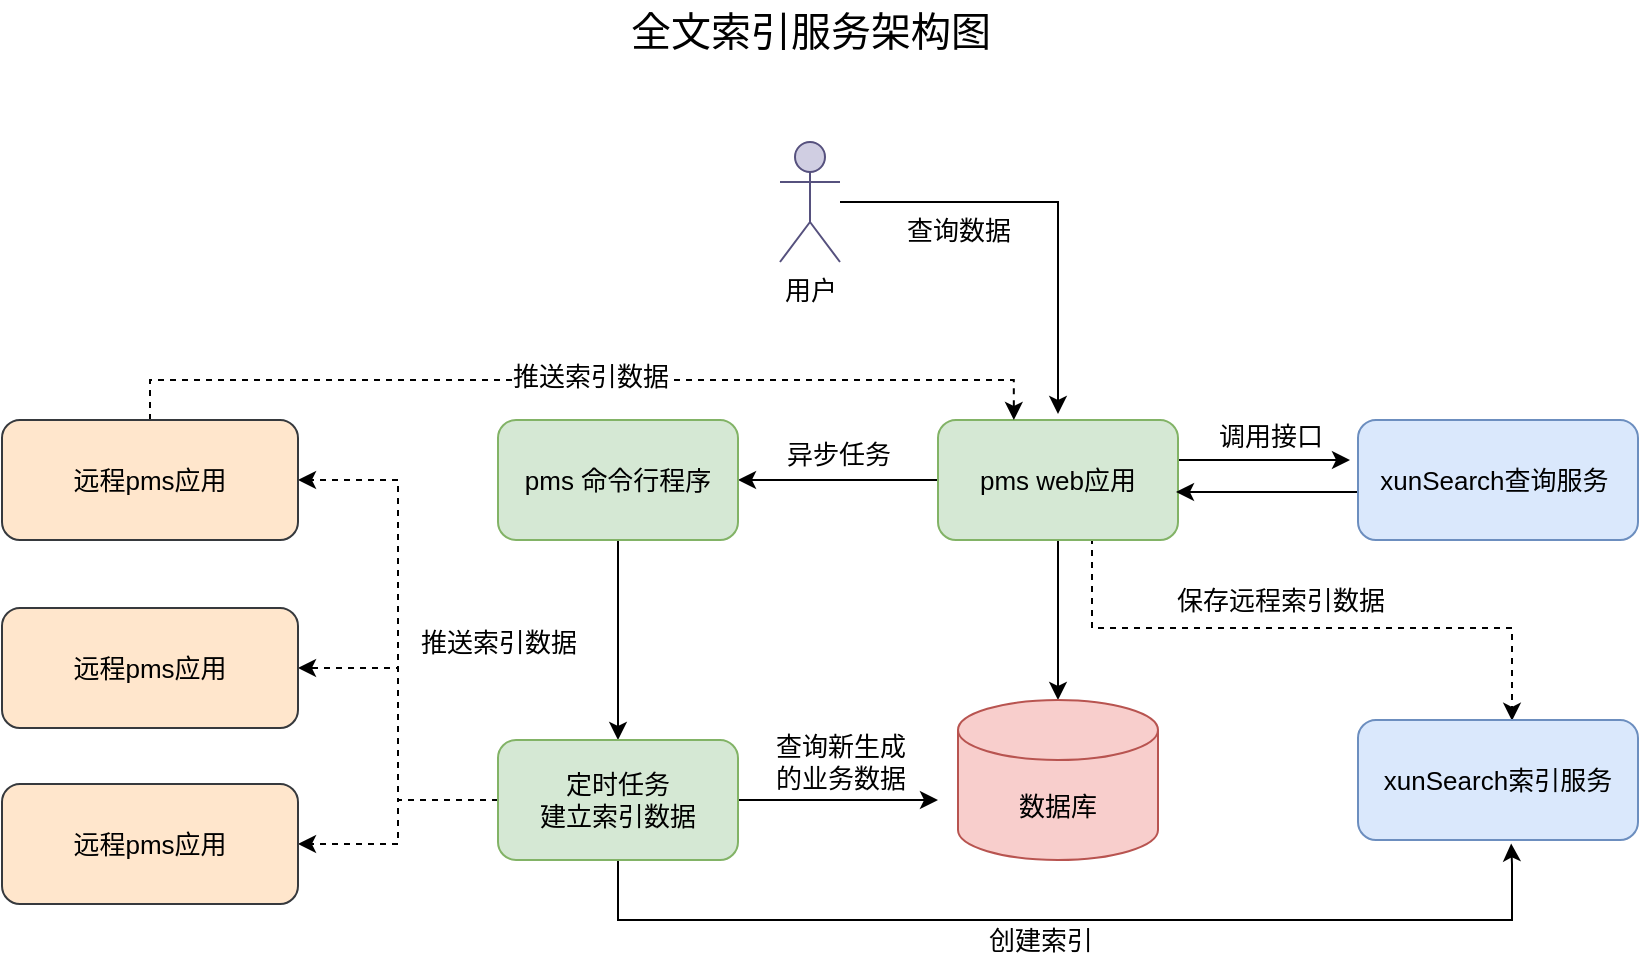 <mxfile version="17.1.3" type="github">
  <diagram id="IxEaBiBY9RQ0BZ5e8lzB" name="Page-1">
    <mxGraphModel dx="1943" dy="926" grid="0" gridSize="10" guides="1" tooltips="1" connect="1" arrows="1" fold="1" page="0" pageScale="1" pageWidth="827" pageHeight="1169" math="0" shadow="0">
      <root>
        <mxCell id="0" />
        <mxCell id="1" parent="0" />
        <mxCell id="cor3wmo5FigD4dXmAoRj-5" style="edgeStyle=orthogonalEdgeStyle;rounded=0;orthogonalLoop=1;jettySize=auto;html=1;entryX=0.5;entryY=0;entryDx=0;entryDy=0;fontSize=13;" edge="1" parent="1" source="cor3wmo5FigD4dXmAoRj-1">
          <mxGeometry relative="1" as="geometry">
            <mxPoint x="230" y="160" as="sourcePoint" />
            <mxPoint x="230" y="207" as="targetPoint" />
            <Array as="points">
              <mxPoint x="230" y="101" />
            </Array>
          </mxGeometry>
        </mxCell>
        <mxCell id="cor3wmo5FigD4dXmAoRj-22" value="查询数据" style="edgeLabel;html=1;align=center;verticalAlign=middle;resizable=0;points=[];fontSize=13;" vertex="1" connectable="0" parent="cor3wmo5FigD4dXmAoRj-5">
          <mxGeometry relative="1" as="geometry">
            <mxPoint x="-49" y="14" as="offset" />
          </mxGeometry>
        </mxCell>
        <mxCell id="cor3wmo5FigD4dXmAoRj-1" value="用户" style="shape=umlActor;verticalLabelPosition=bottom;verticalAlign=top;html=1;outlineConnect=0;fillColor=#d0cee2;strokeColor=#56517e;fontSize=13;" vertex="1" parent="1">
          <mxGeometry x="91" y="71" width="30" height="60" as="geometry" />
        </mxCell>
        <mxCell id="cor3wmo5FigD4dXmAoRj-6" style="edgeStyle=orthogonalEdgeStyle;rounded=0;orthogonalLoop=1;jettySize=auto;html=1;exitX=1;exitY=0.25;exitDx=0;exitDy=0;fontSize=13;" edge="1" parent="1">
          <mxGeometry relative="1" as="geometry">
            <mxPoint x="270" y="230" as="sourcePoint" />
            <mxPoint x="376" y="230" as="targetPoint" />
          </mxGeometry>
        </mxCell>
        <mxCell id="cor3wmo5FigD4dXmAoRj-37" value="调用接口" style="edgeLabel;html=1;align=center;verticalAlign=middle;resizable=0;points=[];fontSize=13;" vertex="1" connectable="0" parent="cor3wmo5FigD4dXmAoRj-6">
          <mxGeometry x="0.178" y="3" relative="1" as="geometry">
            <mxPoint x="3" y="-9" as="offset" />
          </mxGeometry>
        </mxCell>
        <mxCell id="cor3wmo5FigD4dXmAoRj-10" style="edgeStyle=orthogonalEdgeStyle;rounded=0;orthogonalLoop=1;jettySize=auto;html=1;exitX=0.5;exitY=1;exitDx=0;exitDy=0;fontSize=13;" edge="1" parent="1" source="cor3wmo5FigD4dXmAoRj-2" target="cor3wmo5FigD4dXmAoRj-8">
          <mxGeometry relative="1" as="geometry" />
        </mxCell>
        <mxCell id="cor3wmo5FigD4dXmAoRj-18" style="edgeStyle=orthogonalEdgeStyle;rounded=0;orthogonalLoop=1;jettySize=auto;html=1;entryX=1;entryY=0.5;entryDx=0;entryDy=0;fontSize=13;" edge="1" parent="1" source="cor3wmo5FigD4dXmAoRj-2" target="cor3wmo5FigD4dXmAoRj-9">
          <mxGeometry relative="1" as="geometry">
            <mxPoint x="80" y="240" as="targetPoint" />
          </mxGeometry>
        </mxCell>
        <mxCell id="cor3wmo5FigD4dXmAoRj-19" value="异步任务" style="edgeLabel;html=1;align=center;verticalAlign=middle;resizable=0;points=[];fontSize=13;" vertex="1" connectable="0" parent="cor3wmo5FigD4dXmAoRj-18">
          <mxGeometry x="0.005" relative="1" as="geometry">
            <mxPoint y="-13" as="offset" />
          </mxGeometry>
        </mxCell>
        <mxCell id="cor3wmo5FigD4dXmAoRj-36" value="保存远程索引数据" style="edgeStyle=orthogonalEdgeStyle;rounded=0;orthogonalLoop=1;jettySize=auto;html=1;exitX=0.75;exitY=1;exitDx=0;exitDy=0;dashed=1;fontSize=13;entryX=0.557;entryY=0.006;entryDx=0;entryDy=0;entryPerimeter=0;" edge="1" parent="1" source="cor3wmo5FigD4dXmAoRj-2" target="cor3wmo5FigD4dXmAoRj-4">
          <mxGeometry x="-0.044" y="14" relative="1" as="geometry">
            <mxPoint x="433.444" y="357.778" as="targetPoint" />
            <Array as="points">
              <mxPoint x="247" y="270" />
              <mxPoint x="247" y="314" />
              <mxPoint x="457" y="314" />
              <mxPoint x="457" y="360" />
            </Array>
            <mxPoint as="offset" />
          </mxGeometry>
        </mxCell>
        <mxCell id="cor3wmo5FigD4dXmAoRj-2" value="pms web应用" style="rounded=1;whiteSpace=wrap;html=1;fillColor=#d5e8d4;strokeColor=#82b366;glass=0;sketch=0;shadow=0;fontSize=13;" vertex="1" parent="1">
          <mxGeometry x="170" y="210" width="120" height="60" as="geometry" />
        </mxCell>
        <mxCell id="cor3wmo5FigD4dXmAoRj-7" style="edgeStyle=orthogonalEdgeStyle;rounded=0;orthogonalLoop=1;jettySize=auto;html=1;exitX=0;exitY=0.75;exitDx=0;exitDy=0;fontSize=13;" edge="1" parent="1" source="cor3wmo5FigD4dXmAoRj-3">
          <mxGeometry relative="1" as="geometry">
            <mxPoint x="289" y="246" as="targetPoint" />
            <Array as="points">
              <mxPoint x="380" y="246" />
              <mxPoint x="290" y="246" />
            </Array>
          </mxGeometry>
        </mxCell>
        <mxCell id="cor3wmo5FigD4dXmAoRj-3" value="xunSearch查询服务&amp;nbsp;" style="rounded=1;whiteSpace=wrap;html=1;fillColor=#dae8fc;strokeColor=#6c8ebf;glass=0;sketch=0;shadow=0;fontSize=13;" vertex="1" parent="1">
          <mxGeometry x="380" y="210" width="140" height="60" as="geometry" />
        </mxCell>
        <mxCell id="cor3wmo5FigD4dXmAoRj-4" value="xunSearch索引服务" style="rounded=1;whiteSpace=wrap;html=1;fillColor=#dae8fc;strokeColor=#6c8ebf;glass=0;sketch=0;shadow=0;fontSize=13;" vertex="1" parent="1">
          <mxGeometry x="380" y="360" width="140" height="60" as="geometry" />
        </mxCell>
        <mxCell id="cor3wmo5FigD4dXmAoRj-8" value="数据库" style="shape=cylinder3;whiteSpace=wrap;html=1;boundedLbl=1;backgroundOutline=1;size=15;fillColor=#f8cecc;strokeColor=#b85450;fontSize=13;" vertex="1" parent="1">
          <mxGeometry x="180" y="350" width="100" height="80" as="geometry" />
        </mxCell>
        <mxCell id="cor3wmo5FigD4dXmAoRj-12" style="edgeStyle=orthogonalEdgeStyle;rounded=0;orthogonalLoop=1;jettySize=auto;html=1;entryX=0.5;entryY=0;entryDx=0;entryDy=0;fontSize=13;" edge="1" parent="1" source="cor3wmo5FigD4dXmAoRj-9" target="cor3wmo5FigD4dXmAoRj-11">
          <mxGeometry relative="1" as="geometry" />
        </mxCell>
        <mxCell id="cor3wmo5FigD4dXmAoRj-9" value="pms 命令行程序" style="rounded=1;whiteSpace=wrap;html=1;fillColor=#d5e8d4;strokeColor=#82b366;glass=0;sketch=0;shadow=0;fontSize=13;" vertex="1" parent="1">
          <mxGeometry x="-50" y="210" width="120" height="60" as="geometry" />
        </mxCell>
        <mxCell id="cor3wmo5FigD4dXmAoRj-14" style="edgeStyle=orthogonalEdgeStyle;rounded=0;orthogonalLoop=1;jettySize=auto;html=1;fontSize=13;entryX=0.547;entryY=1.029;entryDx=0;entryDy=0;entryPerimeter=0;" edge="1" parent="1" source="cor3wmo5FigD4dXmAoRj-11" target="cor3wmo5FigD4dXmAoRj-4">
          <mxGeometry relative="1" as="geometry">
            <mxPoint x="430" y="420" as="targetPoint" />
            <Array as="points">
              <mxPoint x="10" y="460" />
              <mxPoint x="457" y="460" />
              <mxPoint x="457" y="432" />
              <mxPoint x="457" y="432" />
            </Array>
          </mxGeometry>
        </mxCell>
        <mxCell id="cor3wmo5FigD4dXmAoRj-17" value="创建索引" style="edgeLabel;html=1;align=center;verticalAlign=middle;resizable=0;points=[];fontSize=13;" vertex="1" connectable="0" parent="cor3wmo5FigD4dXmAoRj-14">
          <mxGeometry x="-0.17" y="-2" relative="1" as="geometry">
            <mxPoint x="27" y="8" as="offset" />
          </mxGeometry>
        </mxCell>
        <mxCell id="cor3wmo5FigD4dXmAoRj-15" style="edgeStyle=orthogonalEdgeStyle;rounded=0;orthogonalLoop=1;jettySize=auto;html=1;fontSize=13;" edge="1" parent="1" source="cor3wmo5FigD4dXmAoRj-11">
          <mxGeometry relative="1" as="geometry">
            <mxPoint x="170" y="400" as="targetPoint" />
          </mxGeometry>
        </mxCell>
        <mxCell id="cor3wmo5FigD4dXmAoRj-16" value="查询新生成&lt;br style=&quot;font-size: 13px;&quot;&gt;的业务数据" style="edgeLabel;html=1;align=center;verticalAlign=middle;resizable=0;points=[];fontSize=13;" vertex="1" connectable="0" parent="cor3wmo5FigD4dXmAoRj-15">
          <mxGeometry x="0.02" y="1" relative="1" as="geometry">
            <mxPoint y="-19" as="offset" />
          </mxGeometry>
        </mxCell>
        <mxCell id="cor3wmo5FigD4dXmAoRj-29" style="edgeStyle=orthogonalEdgeStyle;rounded=0;orthogonalLoop=1;jettySize=auto;html=1;entryX=1;entryY=0.5;entryDx=0;entryDy=0;fontSize=13;dashed=1;" edge="1" parent="1" source="cor3wmo5FigD4dXmAoRj-11" target="cor3wmo5FigD4dXmAoRj-25">
          <mxGeometry relative="1" as="geometry" />
        </mxCell>
        <mxCell id="cor3wmo5FigD4dXmAoRj-32" value="推送索引数据" style="edgeLabel;html=1;align=center;verticalAlign=middle;resizable=0;points=[];fontSize=13;" vertex="1" connectable="0" parent="cor3wmo5FigD4dXmAoRj-29">
          <mxGeometry x="0.168" y="-4" relative="1" as="geometry">
            <mxPoint x="46" y="23" as="offset" />
          </mxGeometry>
        </mxCell>
        <mxCell id="cor3wmo5FigD4dXmAoRj-30" style="edgeStyle=orthogonalEdgeStyle;rounded=0;orthogonalLoop=1;jettySize=auto;html=1;entryX=1;entryY=0.5;entryDx=0;entryDy=0;fontSize=13;dashed=1;" edge="1" parent="1" source="cor3wmo5FigD4dXmAoRj-11" target="cor3wmo5FigD4dXmAoRj-27">
          <mxGeometry relative="1" as="geometry" />
        </mxCell>
        <mxCell id="cor3wmo5FigD4dXmAoRj-31" style="edgeStyle=orthogonalEdgeStyle;rounded=0;orthogonalLoop=1;jettySize=auto;html=1;exitX=0;exitY=0.5;exitDx=0;exitDy=0;entryX=1;entryY=0.5;entryDx=0;entryDy=0;fontSize=13;dashed=1;" edge="1" parent="1" source="cor3wmo5FigD4dXmAoRj-11" target="cor3wmo5FigD4dXmAoRj-28">
          <mxGeometry relative="1" as="geometry">
            <Array as="points">
              <mxPoint x="-100" y="400" />
              <mxPoint x="-100" y="422" />
            </Array>
          </mxGeometry>
        </mxCell>
        <mxCell id="cor3wmo5FigD4dXmAoRj-11" value="定时任务&lt;br style=&quot;font-size: 13px;&quot;&gt;建立索引数据" style="rounded=1;whiteSpace=wrap;html=1;fillColor=#d5e8d4;strokeColor=#82b366;glass=0;sketch=0;shadow=0;fontSize=13;" vertex="1" parent="1">
          <mxGeometry x="-50" y="370" width="120" height="60" as="geometry" />
        </mxCell>
        <mxCell id="cor3wmo5FigD4dXmAoRj-24" value="全文索引服务架构图" style="text;html=1;strokeColor=none;fillColor=none;align=center;verticalAlign=middle;whiteSpace=wrap;rounded=0;shadow=0;glass=0;dashed=1;sketch=0;fontSize=20;" vertex="1" parent="1">
          <mxGeometry x="3.5" width="205" height="30" as="geometry" />
        </mxCell>
        <mxCell id="cor3wmo5FigD4dXmAoRj-34" style="edgeStyle=orthogonalEdgeStyle;rounded=0;orthogonalLoop=1;jettySize=auto;html=1;entryX=0.316;entryY=0;entryDx=0;entryDy=0;entryPerimeter=0;dashed=1;fontSize=13;" edge="1" parent="1" source="cor3wmo5FigD4dXmAoRj-25" target="cor3wmo5FigD4dXmAoRj-2">
          <mxGeometry relative="1" as="geometry">
            <Array as="points">
              <mxPoint x="-224" y="190" />
              <mxPoint x="208" y="190" />
            </Array>
          </mxGeometry>
        </mxCell>
        <mxCell id="cor3wmo5FigD4dXmAoRj-35" value="推送索引数据" style="edgeLabel;html=1;align=center;verticalAlign=middle;resizable=0;points=[];fontSize=13;" vertex="1" connectable="0" parent="cor3wmo5FigD4dXmAoRj-34">
          <mxGeometry x="0.016" y="2" relative="1" as="geometry">
            <mxPoint as="offset" />
          </mxGeometry>
        </mxCell>
        <mxCell id="cor3wmo5FigD4dXmAoRj-25" value="远程pms应用" style="rounded=1;whiteSpace=wrap;html=1;shadow=0;glass=0;sketch=0;fontSize=13;fillColor=#FFE6CC;strokeColor=#36393d;" vertex="1" parent="1">
          <mxGeometry x="-298" y="210" width="148" height="60" as="geometry" />
        </mxCell>
        <mxCell id="cor3wmo5FigD4dXmAoRj-27" value="远程pms应用" style="rounded=1;whiteSpace=wrap;html=1;shadow=0;glass=0;sketch=0;fontSize=13;fillColor=#FFE6CC;strokeColor=#36393d;" vertex="1" parent="1">
          <mxGeometry x="-298" y="304" width="148" height="60" as="geometry" />
        </mxCell>
        <mxCell id="cor3wmo5FigD4dXmAoRj-28" value="远程pms应用" style="rounded=1;whiteSpace=wrap;html=1;shadow=0;glass=0;sketch=0;fontSize=13;fillColor=#FFE6CC;strokeColor=#36393d;" vertex="1" parent="1">
          <mxGeometry x="-298" y="392" width="148" height="60" as="geometry" />
        </mxCell>
      </root>
    </mxGraphModel>
  </diagram>
</mxfile>
